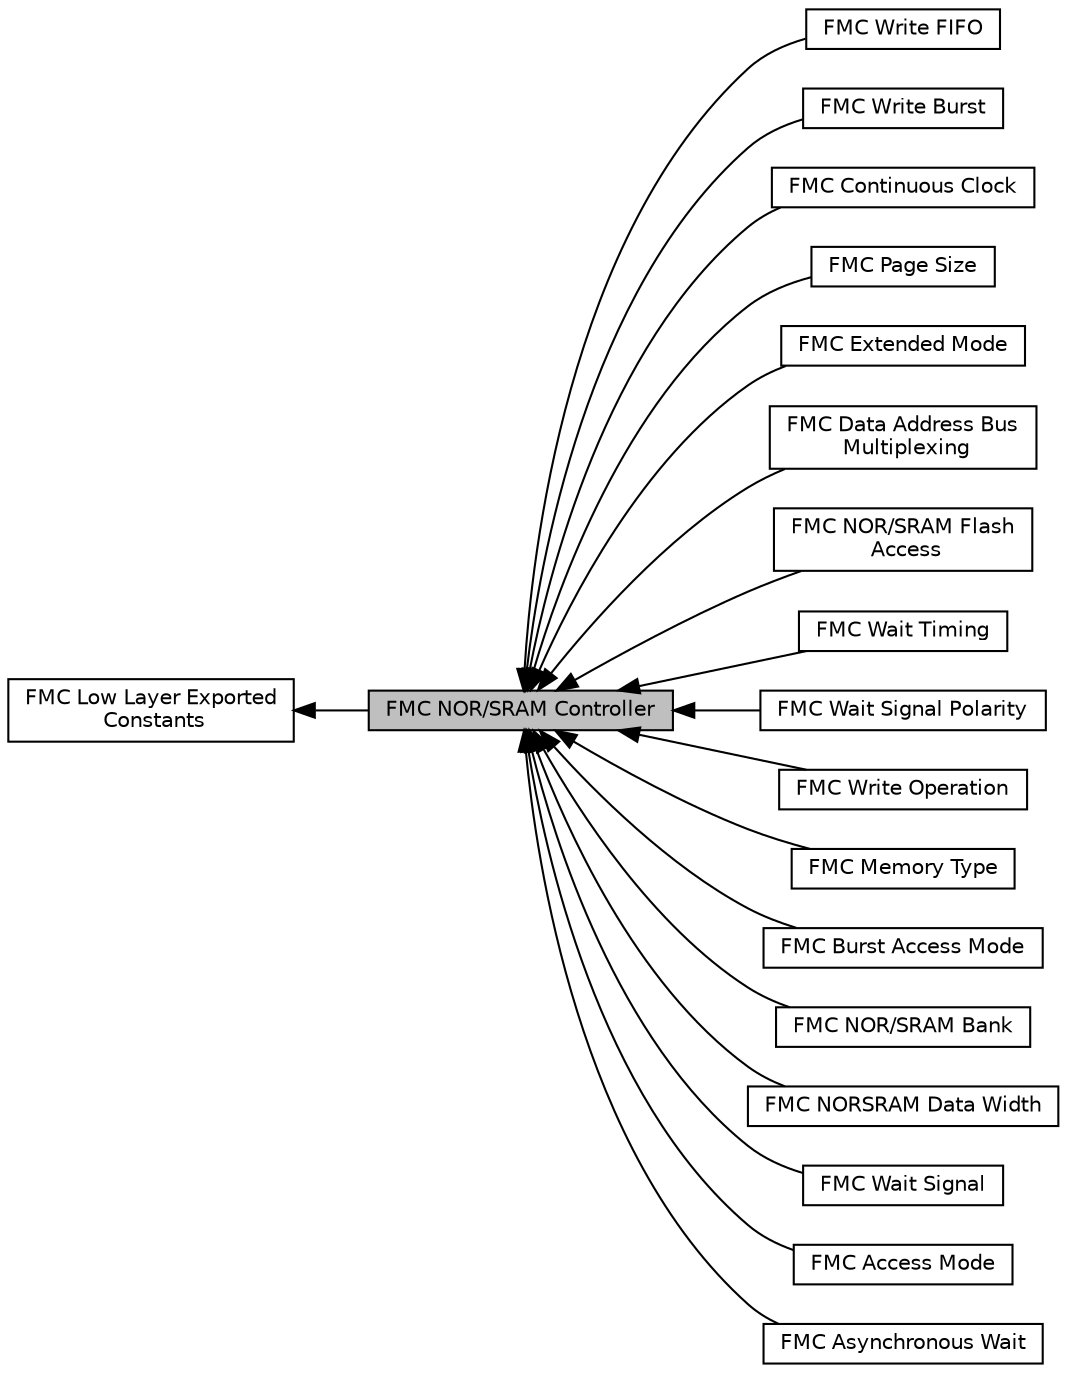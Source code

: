 digraph "FMC NOR/SRAM Controller"
{
  edge [fontname="Helvetica",fontsize="10",labelfontname="Helvetica",labelfontsize="10"];
  node [fontname="Helvetica",fontsize="10",shape=record];
  rankdir=LR;
  Node0 [label="FMC NOR/SRAM Controller",height=0.2,width=0.4,color="black", fillcolor="grey75", style="filled", fontcolor="black"];
  Node17 [label="FMC Write FIFO",height=0.2,width=0.4,color="black", fillcolor="white", style="filled",URL="$group___f_m_c___write___f_i_f_o.html"];
  Node15 [label="FMC Write Burst",height=0.2,width=0.4,color="black", fillcolor="white", style="filled",URL="$group___f_m_c___write___burst.html"];
  Node16 [label="FMC Continuous Clock",height=0.2,width=0.4,color="black", fillcolor="white", style="filled",URL="$group___f_m_c___continous___clock.html"];
  Node14 [label="FMC Page Size",height=0.2,width=0.4,color="black", fillcolor="white", style="filled",URL="$group___f_m_c___page___size.html"];
  Node12 [label="FMC Extended Mode",height=0.2,width=0.4,color="black", fillcolor="white", style="filled",URL="$group___f_m_c___extended___mode.html"];
  Node3 [label="FMC Data Address Bus\l Multiplexing",height=0.2,width=0.4,color="black", fillcolor="white", style="filled",URL="$group___f_m_c___data___address___bus___multiplexing.html"];
  Node6 [label="FMC NOR/SRAM Flash\l Access",height=0.2,width=0.4,color="black", fillcolor="white", style="filled",URL="$group___f_m_c___n_o_r_s_r_a_m___flash___access.html"];
  Node9 [label="FMC Wait Timing",height=0.2,width=0.4,color="black", fillcolor="white", style="filled",URL="$group___f_m_c___wait___timing.html"];
  Node1 [label="FMC Low Layer Exported\l Constants",height=0.2,width=0.4,color="black", fillcolor="white", style="filled",URL="$group___f_m_c___l_l___exported___constants.html"];
  Node8 [label="FMC Wait Signal Polarity",height=0.2,width=0.4,color="black", fillcolor="white", style="filled",URL="$group___f_m_c___wait___signal___polarity.html"];
  Node10 [label="FMC Write Operation",height=0.2,width=0.4,color="black", fillcolor="white", style="filled",URL="$group___f_m_c___write___operation.html"];
  Node4 [label="FMC Memory Type",height=0.2,width=0.4,color="black", fillcolor="white", style="filled",URL="$group___f_m_c___memory___type.html"];
  Node7 [label="FMC Burst Access Mode",height=0.2,width=0.4,color="black", fillcolor="white", style="filled",URL="$group___f_m_c___burst___access___mode.html"];
  Node2 [label="FMC NOR/SRAM Bank",height=0.2,width=0.4,color="black", fillcolor="white", style="filled",URL="$group___f_m_c___n_o_r_s_r_a_m___bank.html"];
  Node5 [label="FMC NORSRAM Data Width",height=0.2,width=0.4,color="black", fillcolor="white", style="filled",URL="$group___f_m_c___n_o_r_s_r_a_m___data___width.html"];
  Node11 [label="FMC Wait Signal",height=0.2,width=0.4,color="black", fillcolor="white", style="filled",URL="$group___f_m_c___wait___signal.html"];
  Node18 [label="FMC Access Mode",height=0.2,width=0.4,color="black", fillcolor="white", style="filled",URL="$group___f_m_c___access___mode.html"];
  Node13 [label="FMC Asynchronous Wait",height=0.2,width=0.4,color="black", fillcolor="white", style="filled",URL="$group___f_m_c___asynchronous_wait.html"];
  Node1->Node0 [shape=plaintext, dir="back", style="solid"];
  Node0->Node2 [shape=plaintext, dir="back", style="solid"];
  Node0->Node3 [shape=plaintext, dir="back", style="solid"];
  Node0->Node4 [shape=plaintext, dir="back", style="solid"];
  Node0->Node5 [shape=plaintext, dir="back", style="solid"];
  Node0->Node6 [shape=plaintext, dir="back", style="solid"];
  Node0->Node7 [shape=plaintext, dir="back", style="solid"];
  Node0->Node8 [shape=plaintext, dir="back", style="solid"];
  Node0->Node9 [shape=plaintext, dir="back", style="solid"];
  Node0->Node10 [shape=plaintext, dir="back", style="solid"];
  Node0->Node11 [shape=plaintext, dir="back", style="solid"];
  Node0->Node12 [shape=plaintext, dir="back", style="solid"];
  Node0->Node13 [shape=plaintext, dir="back", style="solid"];
  Node0->Node14 [shape=plaintext, dir="back", style="solid"];
  Node0->Node15 [shape=plaintext, dir="back", style="solid"];
  Node0->Node16 [shape=plaintext, dir="back", style="solid"];
  Node0->Node17 [shape=plaintext, dir="back", style="solid"];
  Node0->Node18 [shape=plaintext, dir="back", style="solid"];
}
